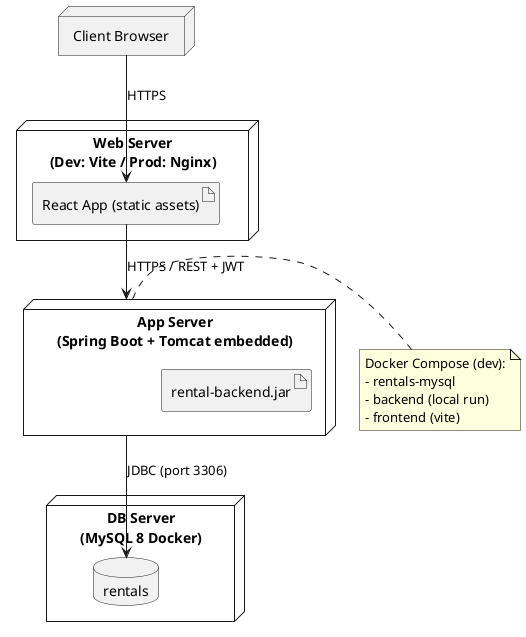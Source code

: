 @startuml
skinparam componentStyle rectangle

node "Client Browser" as Browser

node "Web Server\n(Dev: Vite / Prod: Nginx)" as Web {
  artifact "React App (static assets)" as FE
}

node "App Server\n(Spring Boot + Tomcat embedded)" as BE {
  artifact "rental-backend.jar" as JAR
}

node "DB Server\n(MySQL 8 Docker)" as DB {
  database "rentals" as RentalsDB
}

Browser --> FE : HTTPS
FE --> BE : HTTPS / REST + JWT
BE --> RentalsDB : JDBC (port 3306)

note right of BE
Docker Compose (dev):
- rentals-mysql
- backend (local run)
- frontend (vite)
end note
@enduml
